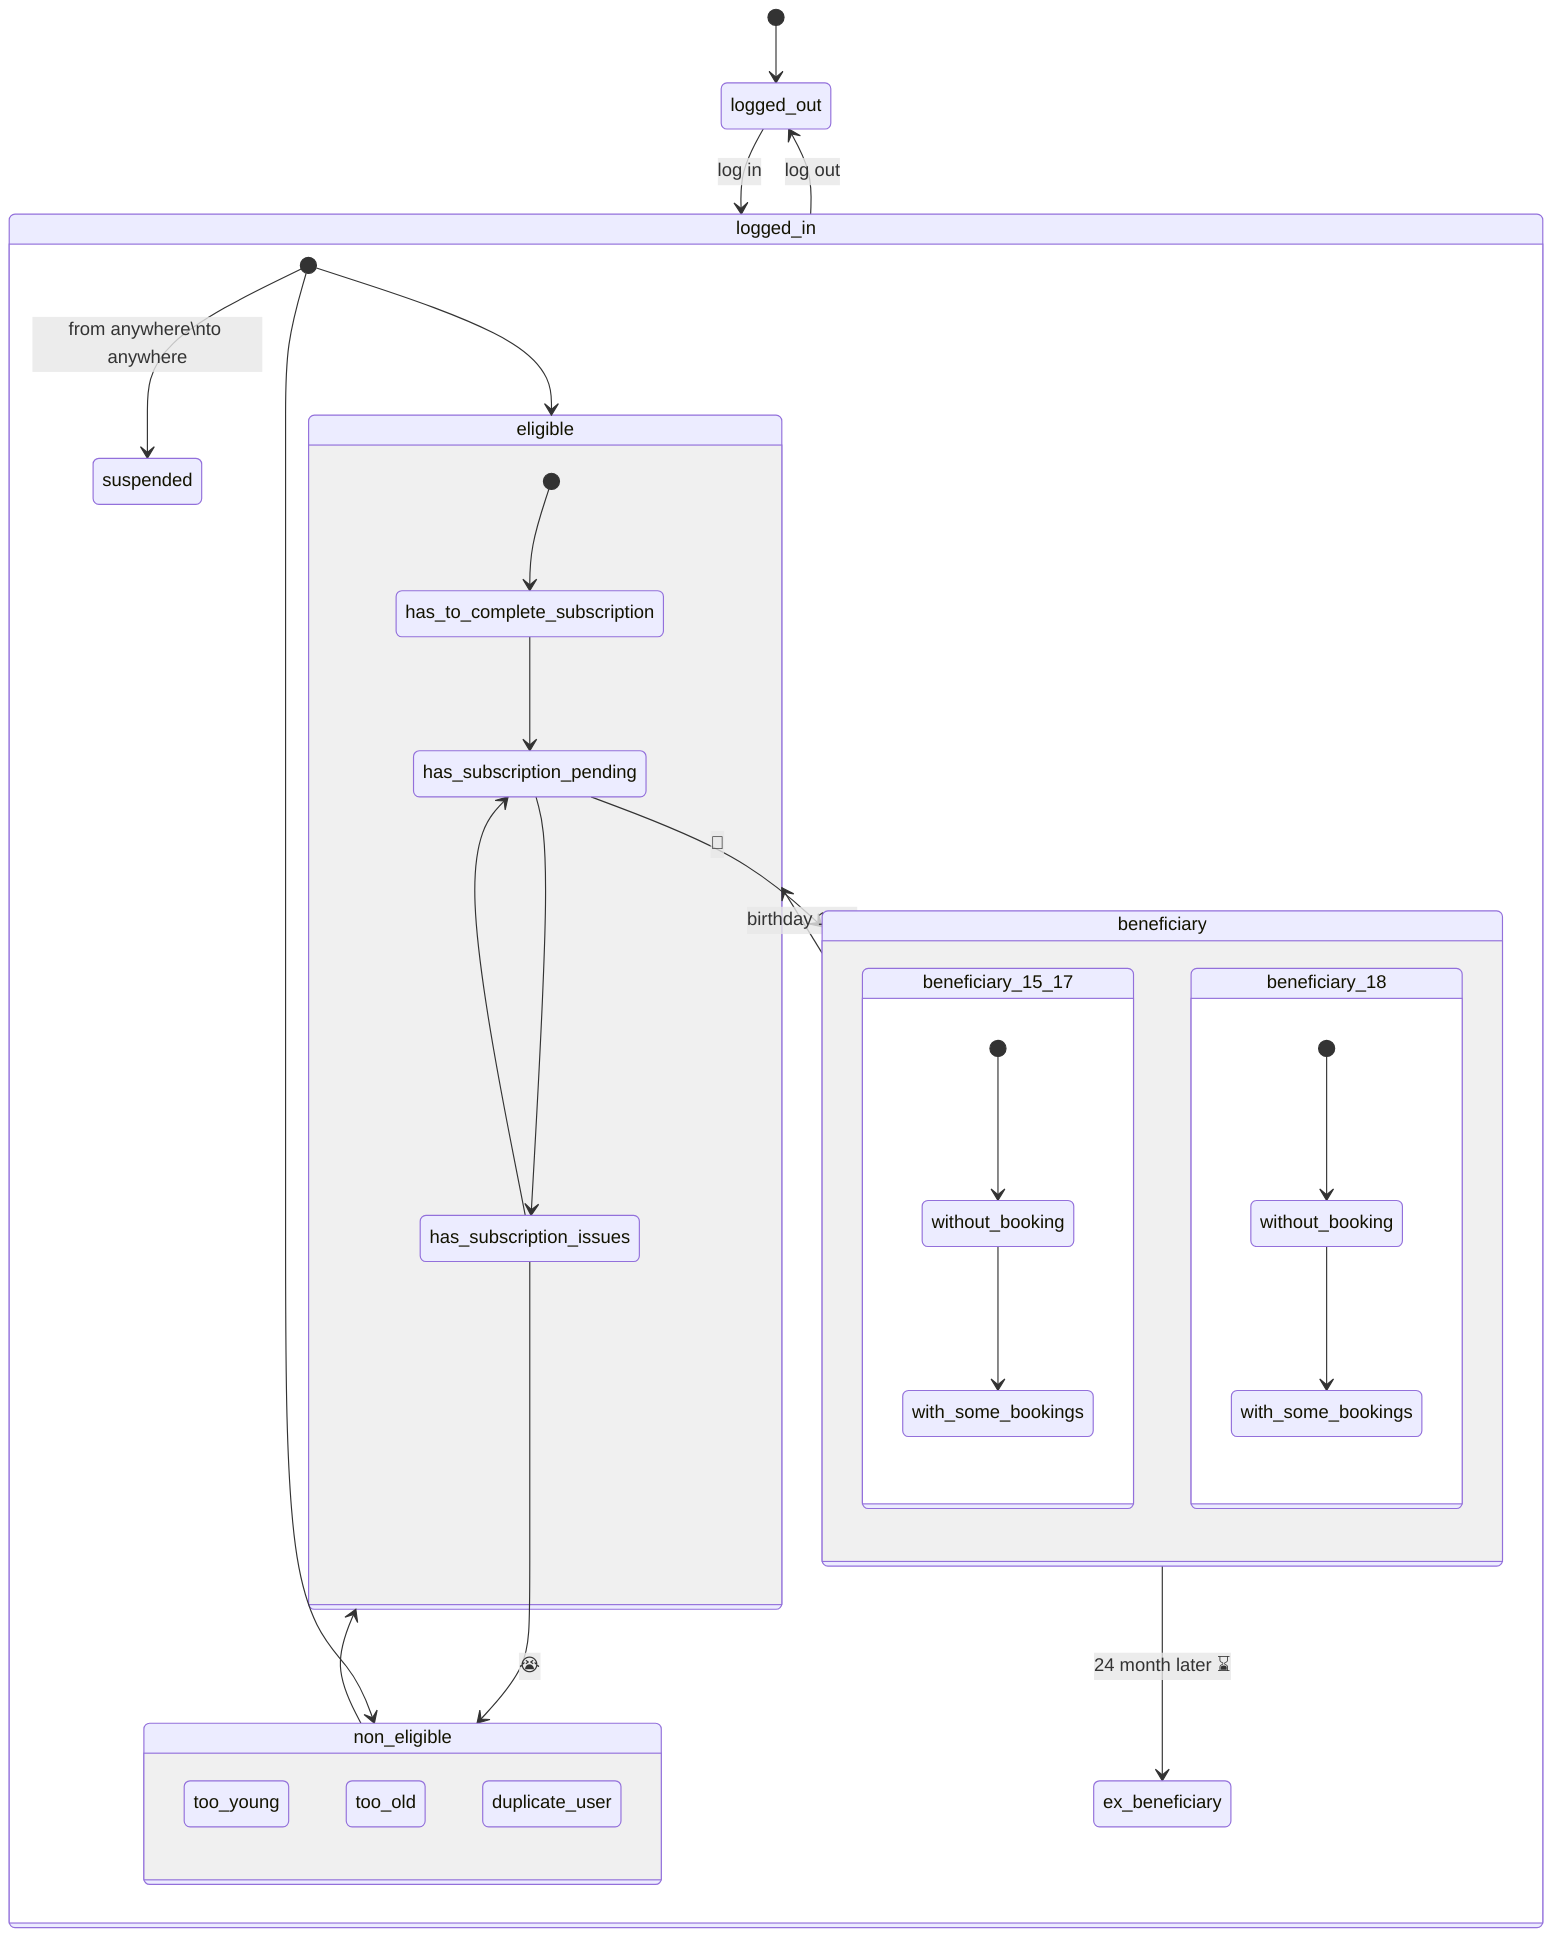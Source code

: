 stateDiagram-v2
    [*] --> logged_out
    logged_out --> logged_in : log in
    logged_in --> logged_out : log out

    state logged_in {
        [*] --> suspended : from anywhere\nto anywhere

        [*] --> eligible
        state eligible {
            [*] --> has_to_complete_subscription
            has_subscription_pending --> has_subscription_issues

            has_subscription_issues --> has_subscription_pending

            has_subscription_issues --> non_eligible : 😭

            has_to_complete_subscription --> has_subscription_pending

            has_subscription_pending --> beneficiary : 🤑
        }

        state beneficiary {
            state beneficiary_15_17 {
                without_booking_15_17 : without_booking
                with_some_bookings_15_17 : with_some_bookings
                [*] --> without_booking_15_17
                without_booking_15_17 --> with_some_bookings_15_17
            }

            state beneficiary_18 {
                without_booking_18 : without_booking
                with_some_bookings_18 : with_some_bookings
                [*] --> without_booking_18
                without_booking_18 --> with_some_bookings_18
            }
        }

        beneficiary --> eligible : birthday 18 🎂
        beneficiary --> ex_beneficiary : 24 month later ⌛

        [*] --> non_eligible
        state non_eligible {
            too_young
            too_old
            duplicate_user
        }

        non_eligible --> eligible
    }